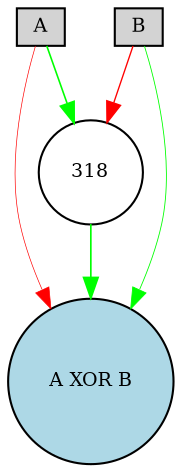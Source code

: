 digraph {
	node [fontsize=9 height=0.2 shape=circle width=0.2]
	A [fillcolor=lightgray shape=box style=filled]
	B [fillcolor=lightgray shape=box style=filled]
	"A XOR B" [fillcolor=lightblue style=filled]
	318 [fillcolor=white style=filled]
	B -> "A XOR B" [color=green penwidth=0.40527584339746636 style=solid]
	A -> 318 [color=green penwidth=0.7760599244077676 style=solid]
	318 -> "A XOR B" [color=green penwidth=0.8019107323258414 style=solid]
	B -> 318 [color=red penwidth=0.6455157248660297 style=solid]
	A -> "A XOR B" [color=red penwidth=0.3238177780622882 style=solid]
}

